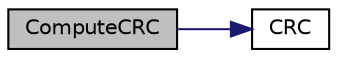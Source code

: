 digraph "ComputeCRC"
{
 // INTERACTIVE_SVG=YES
  edge [fontname="Helvetica",fontsize="10",labelfontname="Helvetica",labelfontsize="10"];
  node [fontname="Helvetica",fontsize="10",shape=record];
  rankdir="LR";
  Node10 [label="ComputeCRC",height=0.2,width=0.4,color="black", fillcolor="grey75", style="filled", fontcolor="black"];
  Node10 -> Node11 [color="midnightblue",fontsize="10",style="solid",fontname="Helvetica"];
  Node11 [label="CRC",height=0.2,width=0.4,color="black", fillcolor="white", style="filled",URL="$zephyr_8c.html#a626fb8bdfcd2bed45be4fe9fabb74f48"];
}
